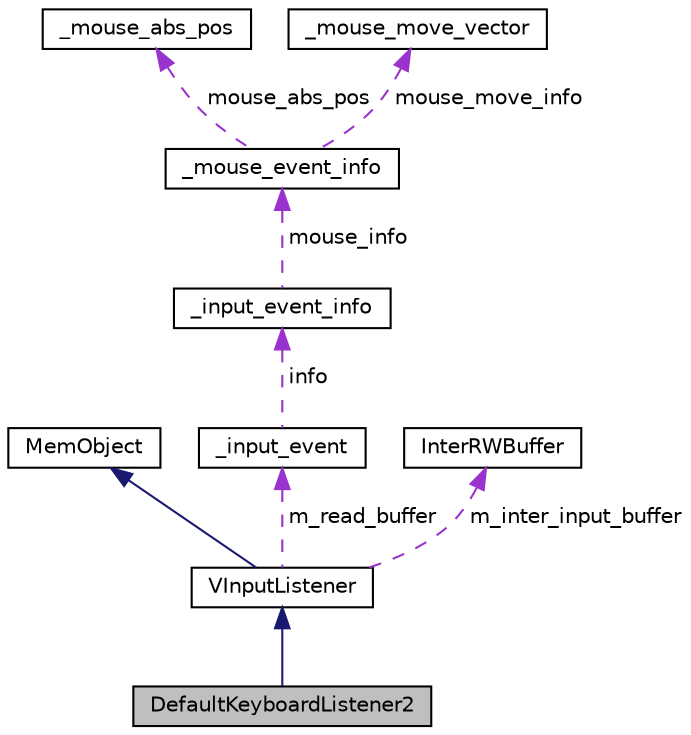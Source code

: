 digraph "DefaultKeyboardListener2"
{
  edge [fontname="Helvetica",fontsize="10",labelfontname="Helvetica",labelfontsize="10"];
  node [fontname="Helvetica",fontsize="10",shape=record];
  Node1 [label="DefaultKeyboardListener2",height=0.2,width=0.4,color="black", fillcolor="grey75", style="filled", fontcolor="black"];
  Node2 -> Node1 [dir="back",color="midnightblue",fontsize="10",style="solid",fontname="Helvetica"];
  Node2 [label="VInputListener",height=0.2,width=0.4,color="black", fillcolor="white", style="filled",URL="$class_v_input_listener.html"];
  Node3 -> Node2 [dir="back",color="midnightblue",fontsize="10",style="solid",fontname="Helvetica"];
  Node3 [label="MemObject",height=0.2,width=0.4,color="black", fillcolor="white", style="filled",URL="$class_mem_object.html"];
  Node4 -> Node2 [dir="back",color="darkorchid3",fontsize="10",style="dashed",label=" m_read_buffer" ,fontname="Helvetica"];
  Node4 [label="_input_event",height=0.2,width=0.4,color="black", fillcolor="white", style="filled",URL="$struct__input__event.html"];
  Node5 -> Node4 [dir="back",color="darkorchid3",fontsize="10",style="dashed",label=" info" ,fontname="Helvetica"];
  Node5 [label="_input_event_info",height=0.2,width=0.4,color="black", fillcolor="white", style="filled",URL="$union__input__event__info.html"];
  Node6 -> Node5 [dir="back",color="darkorchid3",fontsize="10",style="dashed",label=" mouse_info" ,fontname="Helvetica"];
  Node6 [label="_mouse_event_info",height=0.2,width=0.4,color="black", fillcolor="white", style="filled",URL="$union__mouse__event__info.html"];
  Node7 -> Node6 [dir="back",color="darkorchid3",fontsize="10",style="dashed",label=" mouse_abs_pos" ,fontname="Helvetica"];
  Node7 [label="_mouse_abs_pos",height=0.2,width=0.4,color="black", fillcolor="white", style="filled",URL="$struct__mouse__abs__pos.html"];
  Node8 -> Node6 [dir="back",color="darkorchid3",fontsize="10",style="dashed",label=" mouse_move_info" ,fontname="Helvetica"];
  Node8 [label="_mouse_move_vector",height=0.2,width=0.4,color="black", fillcolor="white", style="filled",URL="$struct__mouse__move__vector.html"];
  Node9 -> Node2 [dir="back",color="darkorchid3",fontsize="10",style="dashed",label=" m_inter_input_buffer" ,fontname="Helvetica"];
  Node9 [label="InterRWBuffer",height=0.2,width=0.4,color="black", fillcolor="white", style="filled",URL="$struct_inter_r_w_buffer.html"];
}
